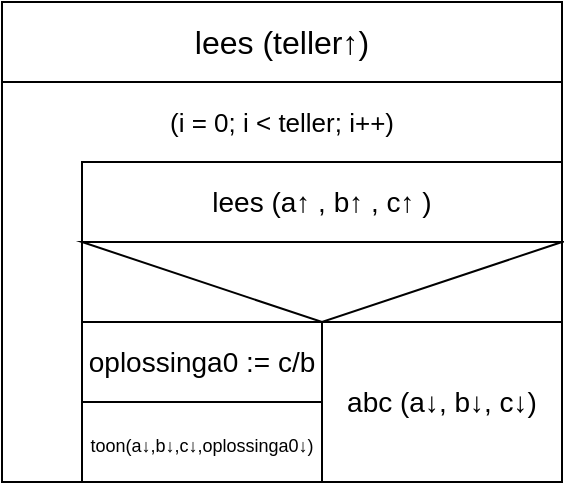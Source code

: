 <mxfile version="16.6.2" type="github" pages="2">
  <diagram id="mgLB0s4HLxwSc7GpkbEI" name="Page-1">
    <mxGraphModel dx="782" dy="297" grid="1" gridSize="10" guides="1" tooltips="1" connect="1" arrows="1" fold="1" page="1" pageScale="1" pageWidth="827" pageHeight="1169" math="0" shadow="0">
      <root>
        <mxCell id="0" />
        <mxCell id="1" parent="0" />
        <mxCell id="HfHiG6YTkApRB3kaNFOM-1" value="&lt;font style=&quot;font-size: 16px&quot;&gt;lees (teller↑)&lt;/font&gt;" style="rounded=0;whiteSpace=wrap;html=1;fontFamily=Helvetica;fontSize=8;" vertex="1" parent="1">
          <mxGeometry x="280" y="600" width="280" height="40" as="geometry" />
        </mxCell>
        <mxCell id="HfHiG6YTkApRB3kaNFOM-2" value="" style="shape=corner;whiteSpace=wrap;html=1;fontFamily=Helvetica;fontSize=8;dx=40;dy=40;" vertex="1" parent="1">
          <mxGeometry x="280" y="640" width="280" height="200" as="geometry" />
        </mxCell>
        <mxCell id="HfHiG6YTkApRB3kaNFOM-3" value="&lt;font style=&quot;font-size: 13px&quot;&gt;(i = 0; i &amp;lt; teller; i++)&lt;/font&gt;" style="text;html=1;strokeColor=none;fillColor=none;align=center;verticalAlign=middle;whiteSpace=wrap;rounded=0;fontFamily=Helvetica;fontSize=8;" vertex="1" parent="1">
          <mxGeometry x="280" y="640" width="280" height="40" as="geometry" />
        </mxCell>
        <mxCell id="HfHiG6YTkApRB3kaNFOM-4" value="&lt;font style=&quot;font-size: 14px&quot;&gt;lees (a↑ , b↑ , c↑ )&lt;/font&gt;" style="rounded=0;whiteSpace=wrap;html=1;fontFamily=Helvetica;fontSize=8;" vertex="1" parent="1">
          <mxGeometry x="320" y="680" width="240" height="40" as="geometry" />
        </mxCell>
        <mxCell id="HfHiG6YTkApRB3kaNFOM-5" value="&lt;font style=&quot;font-size: 14px&quot;&gt;abc (a↓, b↓, c↓)&lt;/font&gt;" style="rounded=0;whiteSpace=wrap;html=1;fontFamily=Helvetica;fontSize=8;" vertex="1" parent="1">
          <mxGeometry x="440" y="760" width="120" height="80" as="geometry" />
        </mxCell>
        <mxCell id="KjydjME1t6Rci6I9-9GN-1" value="" style="rounded=0;whiteSpace=wrap;html=1;fontFamily=Helvetica;fontSize=14;" vertex="1" parent="1">
          <mxGeometry x="320" y="720" width="240" height="40" as="geometry" />
        </mxCell>
        <mxCell id="KjydjME1t6Rci6I9-9GN-2" value="" style="triangle;whiteSpace=wrap;html=1;fontFamily=Helvetica;fontSize=14;rotation=90;" vertex="1" parent="1">
          <mxGeometry x="420" y="620" width="40" height="240" as="geometry" />
        </mxCell>
        <mxCell id="KjydjME1t6Rci6I9-9GN-3" value="oplossinga0 := c/b" style="rounded=0;whiteSpace=wrap;html=1;fontFamily=Helvetica;fontSize=14;" vertex="1" parent="1">
          <mxGeometry x="320" y="760" width="120" height="40" as="geometry" />
        </mxCell>
        <mxCell id="KjydjME1t6Rci6I9-9GN-4" value="&lt;font style=&quot;font-size: 9px&quot;&gt;toon(a↓,b↓,c↓,oplossinga0↓)&lt;/font&gt;" style="rounded=0;whiteSpace=wrap;html=1;fontFamily=Helvetica;fontSize=14;" vertex="1" parent="1">
          <mxGeometry x="320" y="800" width="120" height="40" as="geometry" />
        </mxCell>
      </root>
    </mxGraphModel>
  </diagram>
  <diagram id="lwG5Gyvpnl5EhbuXViRl" name="Page-2">
    <mxGraphModel dx="782" dy="297" grid="1" gridSize="10" guides="1" tooltips="1" connect="1" arrows="1" fold="1" page="1" pageScale="1" pageWidth="827" pageHeight="1169" math="0" shadow="0">
      <root>
        <mxCell id="92eFugplUBDW9yLBI8M5-0" />
        <mxCell id="92eFugplUBDW9yLBI8M5-1" parent="92eFugplUBDW9yLBI8M5-0" />
        <mxCell id="8ocjLTKJYFFngIyYSCSY-0" value="discr := discriminant(a&lt;span style=&quot;color: rgb(32 , 33 , 36) ; font-family: &amp;#34;arial&amp;#34; , sans-serif ; font-size: 16px ; text-align: left ; background-color: rgb(255 , 255 , 255)&quot;&gt;↓&lt;/span&gt;, b&lt;span style=&quot;color: rgb(32 , 33 , 36) ; font-family: &amp;#34;arial&amp;#34; , sans-serif ; font-size: 16px ; text-align: left ; background-color: rgb(255 , 255 , 255)&quot;&gt;↓&lt;/span&gt;, c&lt;span style=&quot;color: rgb(32 , 33 , 36) ; font-family: &amp;#34;arial&amp;#34; , sans-serif ; font-size: 16px ; text-align: left ; background-color: rgb(255 , 255 , 255)&quot;&gt;↓&lt;/span&gt;)" style="rounded=0;whiteSpace=wrap;html=1;" vertex="1" parent="92eFugplUBDW9yLBI8M5-1">
          <mxGeometry x="40" y="120" width="640" height="40" as="geometry" />
        </mxCell>
        <mxCell id="8ocjLTKJYFFngIyYSCSY-1" value="" style="rounded=0;whiteSpace=wrap;html=1;" vertex="1" parent="92eFugplUBDW9yLBI8M5-1">
          <mxGeometry x="40" y="160" width="640" height="40" as="geometry" />
        </mxCell>
        <mxCell id="8ocjLTKJYFFngIyYSCSY-2" value="" style="triangle;whiteSpace=wrap;html=1;rotation=90;" vertex="1" parent="92eFugplUBDW9yLBI8M5-1">
          <mxGeometry x="337.78" y="-140.72" width="43.5" height="642.95" as="geometry" />
        </mxCell>
        <mxCell id="8ocjLTKJYFFngIyYSCSY-3" value="discr &amp;lt; 0" style="text;html=1;strokeColor=none;fillColor=none;align=center;verticalAlign=middle;whiteSpace=wrap;rounded=0;" vertex="1" parent="92eFugplUBDW9yLBI8M5-1">
          <mxGeometry x="330" y="160" width="60" height="30" as="geometry" />
        </mxCell>
        <mxCell id="8ocjLTKJYFFngIyYSCSY-4" value="Ja" style="text;html=1;strokeColor=none;fillColor=none;align=center;verticalAlign=middle;whiteSpace=wrap;rounded=0;" vertex="1" parent="92eFugplUBDW9yLBI8M5-1">
          <mxGeometry x="40" y="170" width="60" height="30" as="geometry" />
        </mxCell>
        <mxCell id="8ocjLTKJYFFngIyYSCSY-5" value="Nee" style="text;html=1;strokeColor=none;fillColor=none;align=center;verticalAlign=middle;whiteSpace=wrap;rounded=0;" vertex="1" parent="92eFugplUBDW9yLBI8M5-1">
          <mxGeometry x="620" y="170" width="60" height="30" as="geometry" />
        </mxCell>
        <mxCell id="8ocjLTKJYFFngIyYSCSY-6" value="&lt;div style=&quot;text-align: left&quot;&gt;&lt;span&gt;&lt;font style=&quot;font-size: 12px&quot;&gt;toon(a&lt;/font&gt;&lt;/span&gt;&lt;span&gt;↓, b&lt;/span&gt;&lt;span&gt;↓, c&lt;/span&gt;&lt;span&gt;↓)&lt;/span&gt;&lt;/div&gt;" style="rounded=0;whiteSpace=wrap;html=1;" vertex="1" parent="92eFugplUBDW9yLBI8M5-1">
          <mxGeometry x="40" y="200" width="310" height="160" as="geometry" />
        </mxCell>
        <mxCell id="8ocjLTKJYFFngIyYSCSY-7" value="" style="rounded=0;whiteSpace=wrap;html=1;" vertex="1" parent="92eFugplUBDW9yLBI8M5-1">
          <mxGeometry x="350" y="200.01" width="330" height="40" as="geometry" />
        </mxCell>
        <mxCell id="8ocjLTKJYFFngIyYSCSY-8" value="" style="triangle;whiteSpace=wrap;html=1;fontFamily=Helvetica;fontSize=12;rotation=90;" vertex="1" parent="92eFugplUBDW9yLBI8M5-1">
          <mxGeometry x="493.13" y="55.63" width="40" height="328.75" as="geometry" />
        </mxCell>
        <mxCell id="8ocjLTKJYFFngIyYSCSY-9" value="&lt;font style=&quot;font-size: 11px&quot;&gt;discr == 0&lt;/font&gt;" style="text;html=1;strokeColor=none;fillColor=none;align=center;verticalAlign=middle;whiteSpace=wrap;rounded=0;fontFamily=Helvetica;fontSize=8;" vertex="1" parent="92eFugplUBDW9yLBI8M5-1">
          <mxGeometry x="483.13" y="205.01" width="60" height="30" as="geometry" />
        </mxCell>
        <mxCell id="8ocjLTKJYFFngIyYSCSY-10" value="&lt;font style=&quot;font-size: 11px&quot;&gt;Ja&lt;/font&gt;" style="text;html=1;strokeColor=none;fillColor=none;align=center;verticalAlign=middle;whiteSpace=wrap;rounded=0;fontFamily=Helvetica;fontSize=8;" vertex="1" parent="92eFugplUBDW9yLBI8M5-1">
          <mxGeometry x="620" y="210.01" width="60" height="30" as="geometry" />
        </mxCell>
        <mxCell id="8ocjLTKJYFFngIyYSCSY-11" value="&lt;font style=&quot;font-size: 11px&quot;&gt;Nee&lt;/font&gt;" style="text;html=1;strokeColor=none;fillColor=none;align=center;verticalAlign=middle;whiteSpace=wrap;rounded=0;fontFamily=Helvetica;fontSize=8;" vertex="1" parent="92eFugplUBDW9yLBI8M5-1">
          <mxGeometry x="350" y="210.01" width="60" height="30" as="geometry" />
        </mxCell>
        <mxCell id="8ocjLTKJYFFngIyYSCSY-12" value="&lt;font style=&quot;font-size: 10px&quot;&gt;oplossing1 := (-b+sqrt(discr))/(2*a)&lt;/font&gt;" style="rounded=0;whiteSpace=wrap;html=1;fontFamily=Helvetica;fontSize=8;" vertex="1" parent="92eFugplUBDW9yLBI8M5-1">
          <mxGeometry x="520" y="240.01" width="160" height="40" as="geometry" />
        </mxCell>
        <mxCell id="8ocjLTKJYFFngIyYSCSY-13" value="&lt;font style=&quot;font-size: 14px&quot;&gt;oplossing := -b/(2*a)&lt;/font&gt;" style="rounded=0;whiteSpace=wrap;html=1;fontFamily=Helvetica;fontSize=8;" vertex="1" parent="92eFugplUBDW9yLBI8M5-1">
          <mxGeometry x="350" y="240.01" width="170" height="40" as="geometry" />
        </mxCell>
        <mxCell id="8ocjLTKJYFFngIyYSCSY-14" value="&lt;font style=&quot;font-size: 13px&quot;&gt;toon(a&lt;span style=&quot;text-align: left&quot;&gt;↓, b&lt;/span&gt;&lt;span style=&quot;text-align: left&quot;&gt;↓, c&lt;/span&gt;&lt;span style=&quot;text-align: left&quot;&gt;↓, oplossing&lt;/span&gt;&lt;span style=&quot;text-align: left&quot;&gt;↓)&lt;/span&gt;&lt;/font&gt;" style="rounded=0;whiteSpace=wrap;html=1;fontFamily=Helvetica;fontSize=8;" vertex="1" parent="92eFugplUBDW9yLBI8M5-1">
          <mxGeometry x="350" y="280.01" width="170" height="80" as="geometry" />
        </mxCell>
        <mxCell id="8ocjLTKJYFFngIyYSCSY-15" value="&lt;font style=&quot;font-size: 10px&quot;&gt;oplossing2 := (-b-sqrt(discr))/(2*a)&lt;/font&gt;" style="rounded=0;whiteSpace=wrap;html=1;fontFamily=Helvetica;fontSize=6;" vertex="1" parent="92eFugplUBDW9yLBI8M5-1">
          <mxGeometry x="520" y="280.01" width="160" height="40" as="geometry" />
        </mxCell>
        <mxCell id="8ocjLTKJYFFngIyYSCSY-16" value="&lt;font style=&quot;font-size: 8px&quot;&gt;toon(a&lt;span style=&quot;text-align: left&quot;&gt;↓, b&lt;/span&gt;&lt;span style=&quot;text-align: left&quot;&gt;↓,c&lt;/span&gt;&lt;span style=&quot;text-align: left&quot;&gt;↓,oplossing1&lt;/span&gt;&lt;span style=&quot;text-align: left&quot;&gt;↓,&lt;/span&gt;&lt;span style=&quot;text-align: left&quot;&gt;oplossing2&lt;/span&gt;&lt;span style=&quot;text-align: left&quot;&gt;↓&lt;/span&gt;&lt;span style=&quot;text-align: left&quot;&gt;)&lt;/span&gt;&lt;/font&gt;" style="rounded=0;whiteSpace=wrap;html=1;fontFamily=Helvetica;fontSize=8;" vertex="1" parent="92eFugplUBDW9yLBI8M5-1">
          <mxGeometry x="520" y="320.01" width="160" height="40" as="geometry" />
        </mxCell>
      </root>
    </mxGraphModel>
  </diagram>
</mxfile>
